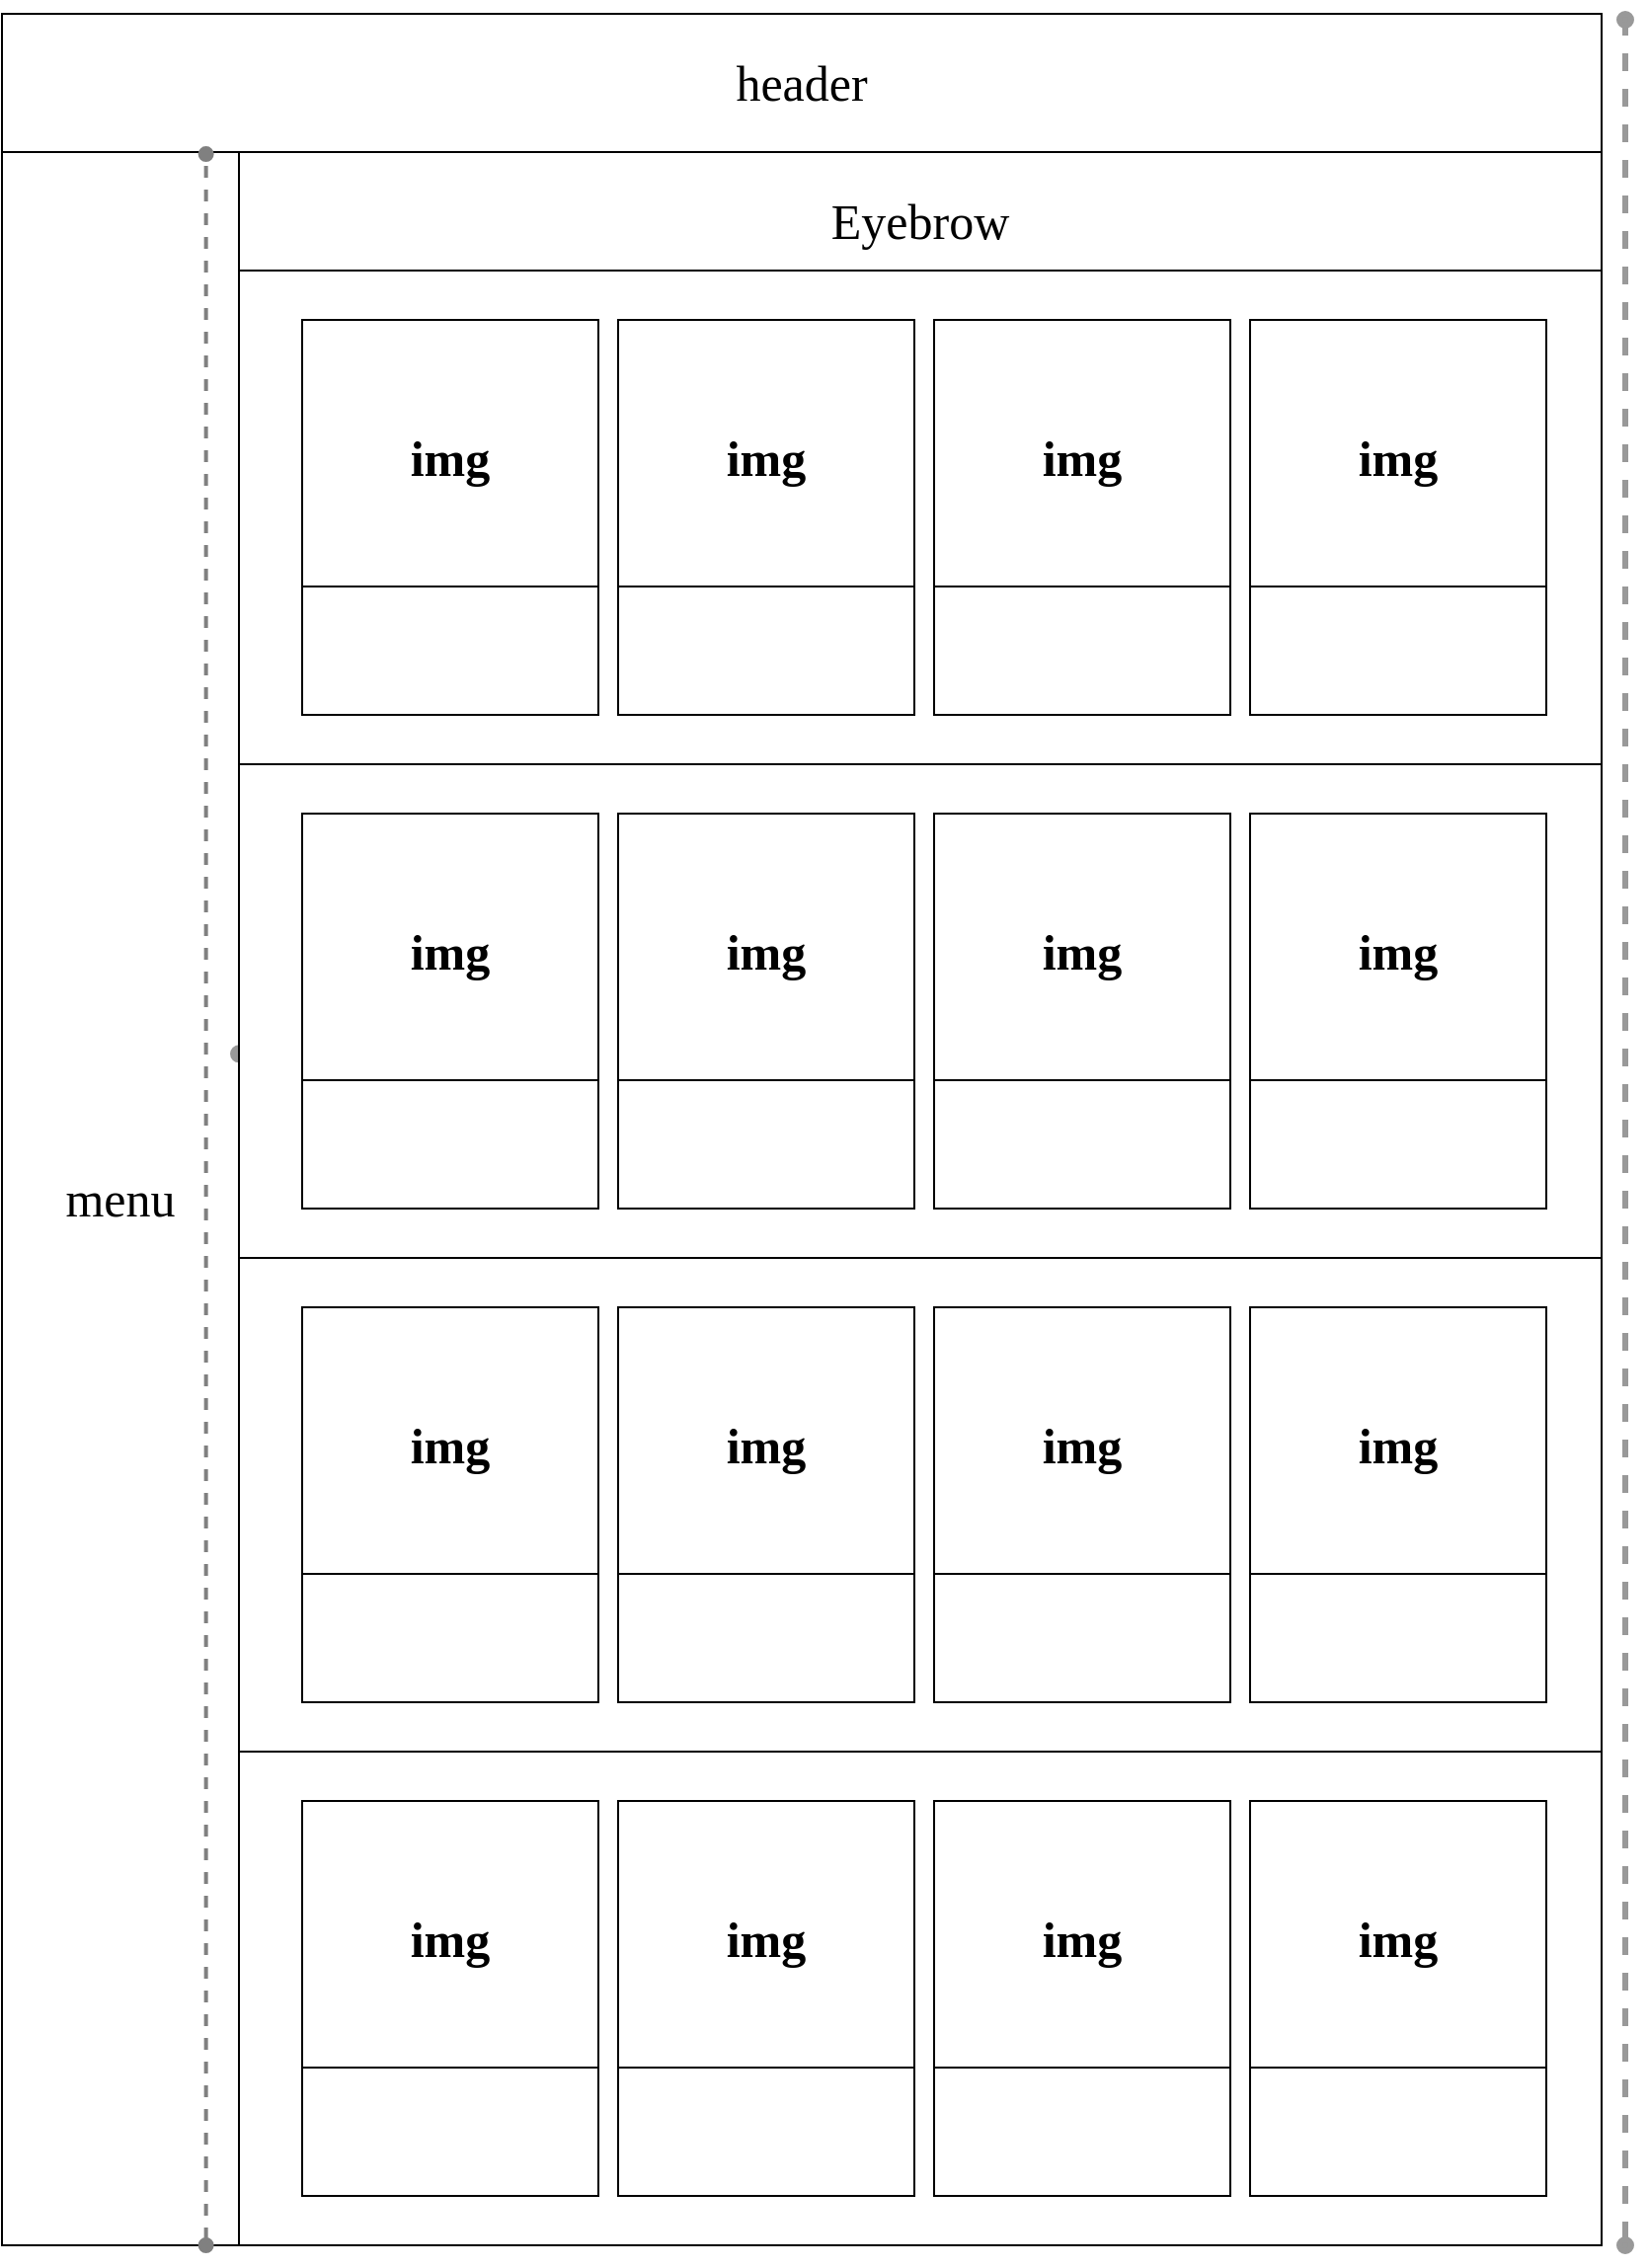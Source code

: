 <mxfile version="20.3.7" type="github">
  <diagram id="GtlfZJD6f9SA3Ttv0tlm" name="第 1 页">
    <mxGraphModel dx="2031" dy="1502" grid="1" gridSize="10" guides="1" tooltips="1" connect="1" arrows="1" fold="1" page="1" pageScale="1" pageWidth="291" pageHeight="413" math="0" shadow="0">
      <root>
        <mxCell id="0" />
        <mxCell id="1" parent="0" />
        <mxCell id="D7jqOdYHcrZ4cddqr7Z6-1" value="header" style="rounded=0;whiteSpace=wrap;html=1;fontFamily=Comic Sans MS;fontSize=25;" vertex="1" parent="1">
          <mxGeometry width="810" height="70" as="geometry" />
        </mxCell>
        <mxCell id="D7jqOdYHcrZ4cddqr7Z6-2" value="menu" style="rounded=0;whiteSpace=wrap;html=1;fontFamily=Comic Sans MS;fontSize=25;" vertex="1" parent="1">
          <mxGeometry y="70" width="120" height="1060" as="geometry" />
        </mxCell>
        <mxCell id="D7jqOdYHcrZ4cddqr7Z6-31" value="" style="edgeStyle=none;rounded=1;jumpSize=5;orthogonalLoop=1;jettySize=auto;html=1;dashed=1;strokeColor=#999999;strokeWidth=3;fontFamily=Comic Sans MS;fontSize=25;startArrow=oval;startFill=1;endArrow=oval;endFill=1;" edge="1" parent="1" source="D7jqOdYHcrZ4cddqr7Z6-3" target="D7jqOdYHcrZ4cddqr7Z6-2">
          <mxGeometry relative="1" as="geometry" />
        </mxCell>
        <mxCell id="D7jqOdYHcrZ4cddqr7Z6-3" value="Eyebrow" style="rounded=0;whiteSpace=wrap;html=1;fontFamily=Comic Sans MS;fontSize=25;" vertex="1" parent="1">
          <mxGeometry x="120" y="70" width="690" height="70" as="geometry" />
        </mxCell>
        <mxCell id="D7jqOdYHcrZ4cddqr7Z6-5" value="" style="rounded=0;whiteSpace=wrap;html=1;fontFamily=Comic Sans MS;fontSize=25;" vertex="1" parent="1">
          <mxGeometry x="120" y="130" width="690" height="250" as="geometry" />
        </mxCell>
        <mxCell id="D7jqOdYHcrZ4cddqr7Z6-7" style="edgeStyle=orthogonalEdgeStyle;rounded=0;orthogonalLoop=1;jettySize=auto;html=1;exitX=0.5;exitY=1;exitDx=0;exitDy=0;fontFamily=Comic Sans MS;fontSize=25;" edge="1" parent="1" source="D7jqOdYHcrZ4cddqr7Z6-5" target="D7jqOdYHcrZ4cddqr7Z6-5">
          <mxGeometry relative="1" as="geometry" />
        </mxCell>
        <mxCell id="D7jqOdYHcrZ4cddqr7Z6-8" value="" style="rounded=0;whiteSpace=wrap;html=1;fontFamily=Comic Sans MS;fontSize=25;" vertex="1" parent="1">
          <mxGeometry x="120" y="380" width="690" height="250" as="geometry" />
        </mxCell>
        <mxCell id="D7jqOdYHcrZ4cddqr7Z6-9" value="" style="rounded=0;whiteSpace=wrap;html=1;fontFamily=Comic Sans MS;fontSize=25;" vertex="1" parent="1">
          <mxGeometry x="120" y="630" width="690" height="250" as="geometry" />
        </mxCell>
        <mxCell id="D7jqOdYHcrZ4cddqr7Z6-10" value="" style="rounded=0;whiteSpace=wrap;html=1;fontFamily=Comic Sans MS;fontSize=25;" vertex="1" parent="1">
          <mxGeometry x="120" y="880" width="690" height="250" as="geometry" />
        </mxCell>
        <mxCell id="D7jqOdYHcrZ4cddqr7Z6-11" value="img" style="swimlane;fontFamily=Comic Sans MS;fontSize=25;startSize=135;" vertex="1" parent="1">
          <mxGeometry x="152" y="155" width="150" height="200" as="geometry" />
        </mxCell>
        <mxCell id="D7jqOdYHcrZ4cddqr7Z6-12" value="img" style="swimlane;fontFamily=Comic Sans MS;fontSize=25;startSize=135;" vertex="1" parent="1">
          <mxGeometry x="312" y="155" width="150" height="200" as="geometry" />
        </mxCell>
        <mxCell id="D7jqOdYHcrZ4cddqr7Z6-13" value="img" style="swimlane;fontFamily=Comic Sans MS;fontSize=25;startSize=135;" vertex="1" parent="1">
          <mxGeometry x="472" y="155" width="150" height="200" as="geometry" />
        </mxCell>
        <mxCell id="D7jqOdYHcrZ4cddqr7Z6-14" value="img" style="swimlane;fontFamily=Comic Sans MS;fontSize=25;startSize=135;" vertex="1" parent="1">
          <mxGeometry x="632" y="155" width="150" height="200" as="geometry" />
        </mxCell>
        <mxCell id="D7jqOdYHcrZ4cddqr7Z6-15" value="img" style="swimlane;fontFamily=Comic Sans MS;fontSize=25;startSize=135;" vertex="1" parent="1">
          <mxGeometry x="152" y="405" width="150" height="200" as="geometry" />
        </mxCell>
        <mxCell id="D7jqOdYHcrZ4cddqr7Z6-16" value="img" style="swimlane;fontFamily=Comic Sans MS;fontSize=25;startSize=135;" vertex="1" parent="1">
          <mxGeometry x="312" y="405" width="150" height="200" as="geometry" />
        </mxCell>
        <mxCell id="D7jqOdYHcrZ4cddqr7Z6-17" value="img" style="swimlane;fontFamily=Comic Sans MS;fontSize=25;startSize=135;" vertex="1" parent="1">
          <mxGeometry x="472" y="405" width="150" height="200" as="geometry" />
        </mxCell>
        <mxCell id="D7jqOdYHcrZ4cddqr7Z6-18" value="img" style="swimlane;fontFamily=Comic Sans MS;fontSize=25;startSize=135;" vertex="1" parent="1">
          <mxGeometry x="632" y="405" width="150" height="200" as="geometry" />
        </mxCell>
        <mxCell id="D7jqOdYHcrZ4cddqr7Z6-19" value="img" style="swimlane;fontFamily=Comic Sans MS;fontSize=25;startSize=135;" vertex="1" parent="1">
          <mxGeometry x="152" y="655" width="150" height="200" as="geometry" />
        </mxCell>
        <mxCell id="D7jqOdYHcrZ4cddqr7Z6-20" value="img" style="swimlane;fontFamily=Comic Sans MS;fontSize=25;startSize=135;" vertex="1" parent="1">
          <mxGeometry x="312" y="655" width="150" height="200" as="geometry" />
        </mxCell>
        <mxCell id="D7jqOdYHcrZ4cddqr7Z6-21" value="img" style="swimlane;fontFamily=Comic Sans MS;fontSize=25;startSize=135;" vertex="1" parent="1">
          <mxGeometry x="472" y="655" width="150" height="200" as="geometry" />
        </mxCell>
        <mxCell id="D7jqOdYHcrZ4cddqr7Z6-22" value="img" style="swimlane;fontFamily=Comic Sans MS;fontSize=25;startSize=135;" vertex="1" parent="1">
          <mxGeometry x="632" y="655" width="150" height="200" as="geometry" />
        </mxCell>
        <mxCell id="D7jqOdYHcrZ4cddqr7Z6-23" value="img" style="swimlane;fontFamily=Comic Sans MS;fontSize=25;startSize=135;" vertex="1" parent="1">
          <mxGeometry x="152" y="905" width="150" height="200" as="geometry" />
        </mxCell>
        <mxCell id="D7jqOdYHcrZ4cddqr7Z6-24" value="img" style="swimlane;fontFamily=Comic Sans MS;fontSize=25;startSize=135;" vertex="1" parent="1">
          <mxGeometry x="312" y="905" width="150" height="200" as="geometry" />
        </mxCell>
        <mxCell id="D7jqOdYHcrZ4cddqr7Z6-25" value="img" style="swimlane;fontFamily=Comic Sans MS;fontSize=25;startSize=135;" vertex="1" parent="1">
          <mxGeometry x="472" y="905" width="150" height="200" as="geometry" />
        </mxCell>
        <mxCell id="D7jqOdYHcrZ4cddqr7Z6-26" value="img" style="swimlane;fontFamily=Comic Sans MS;fontSize=25;startSize=135;" vertex="1" parent="1">
          <mxGeometry x="632" y="905" width="150" height="200" as="geometry" />
        </mxCell>
        <mxCell id="D7jqOdYHcrZ4cddqr7Z6-29" value="" style="endArrow=oval;html=1;rounded=0;fontFamily=Comic Sans MS;fontSize=25;entryX=0.861;entryY=0.001;entryDx=0;entryDy=0;entryPerimeter=0;exitX=0.861;exitY=1;exitDx=0;exitDy=0;exitPerimeter=0;startArrow=oval;startFill=1;endFill=1;strokeWidth=2;dashed=1;strokeColor=#808080;" edge="1" parent="1" source="D7jqOdYHcrZ4cddqr7Z6-2" target="D7jqOdYHcrZ4cddqr7Z6-2">
          <mxGeometry width="50" height="50" relative="1" as="geometry">
            <mxPoint x="590" y="180" as="sourcePoint" />
            <mxPoint x="640" y="130" as="targetPoint" />
          </mxGeometry>
        </mxCell>
        <mxCell id="D7jqOdYHcrZ4cddqr7Z6-30" value="" style="endArrow=oval;html=1;rounded=1;fontFamily=Comic Sans MS;fontSize=25;strokeWidth=3;jumpSize=5;startArrow=oval;startFill=1;dashed=1;endFill=1;strokeColor=#999999;" edge="1" parent="1">
          <mxGeometry width="50" height="50" relative="1" as="geometry">
            <mxPoint x="822" y="1130" as="sourcePoint" />
            <mxPoint x="822" y="3" as="targetPoint" />
          </mxGeometry>
        </mxCell>
      </root>
    </mxGraphModel>
  </diagram>
</mxfile>

